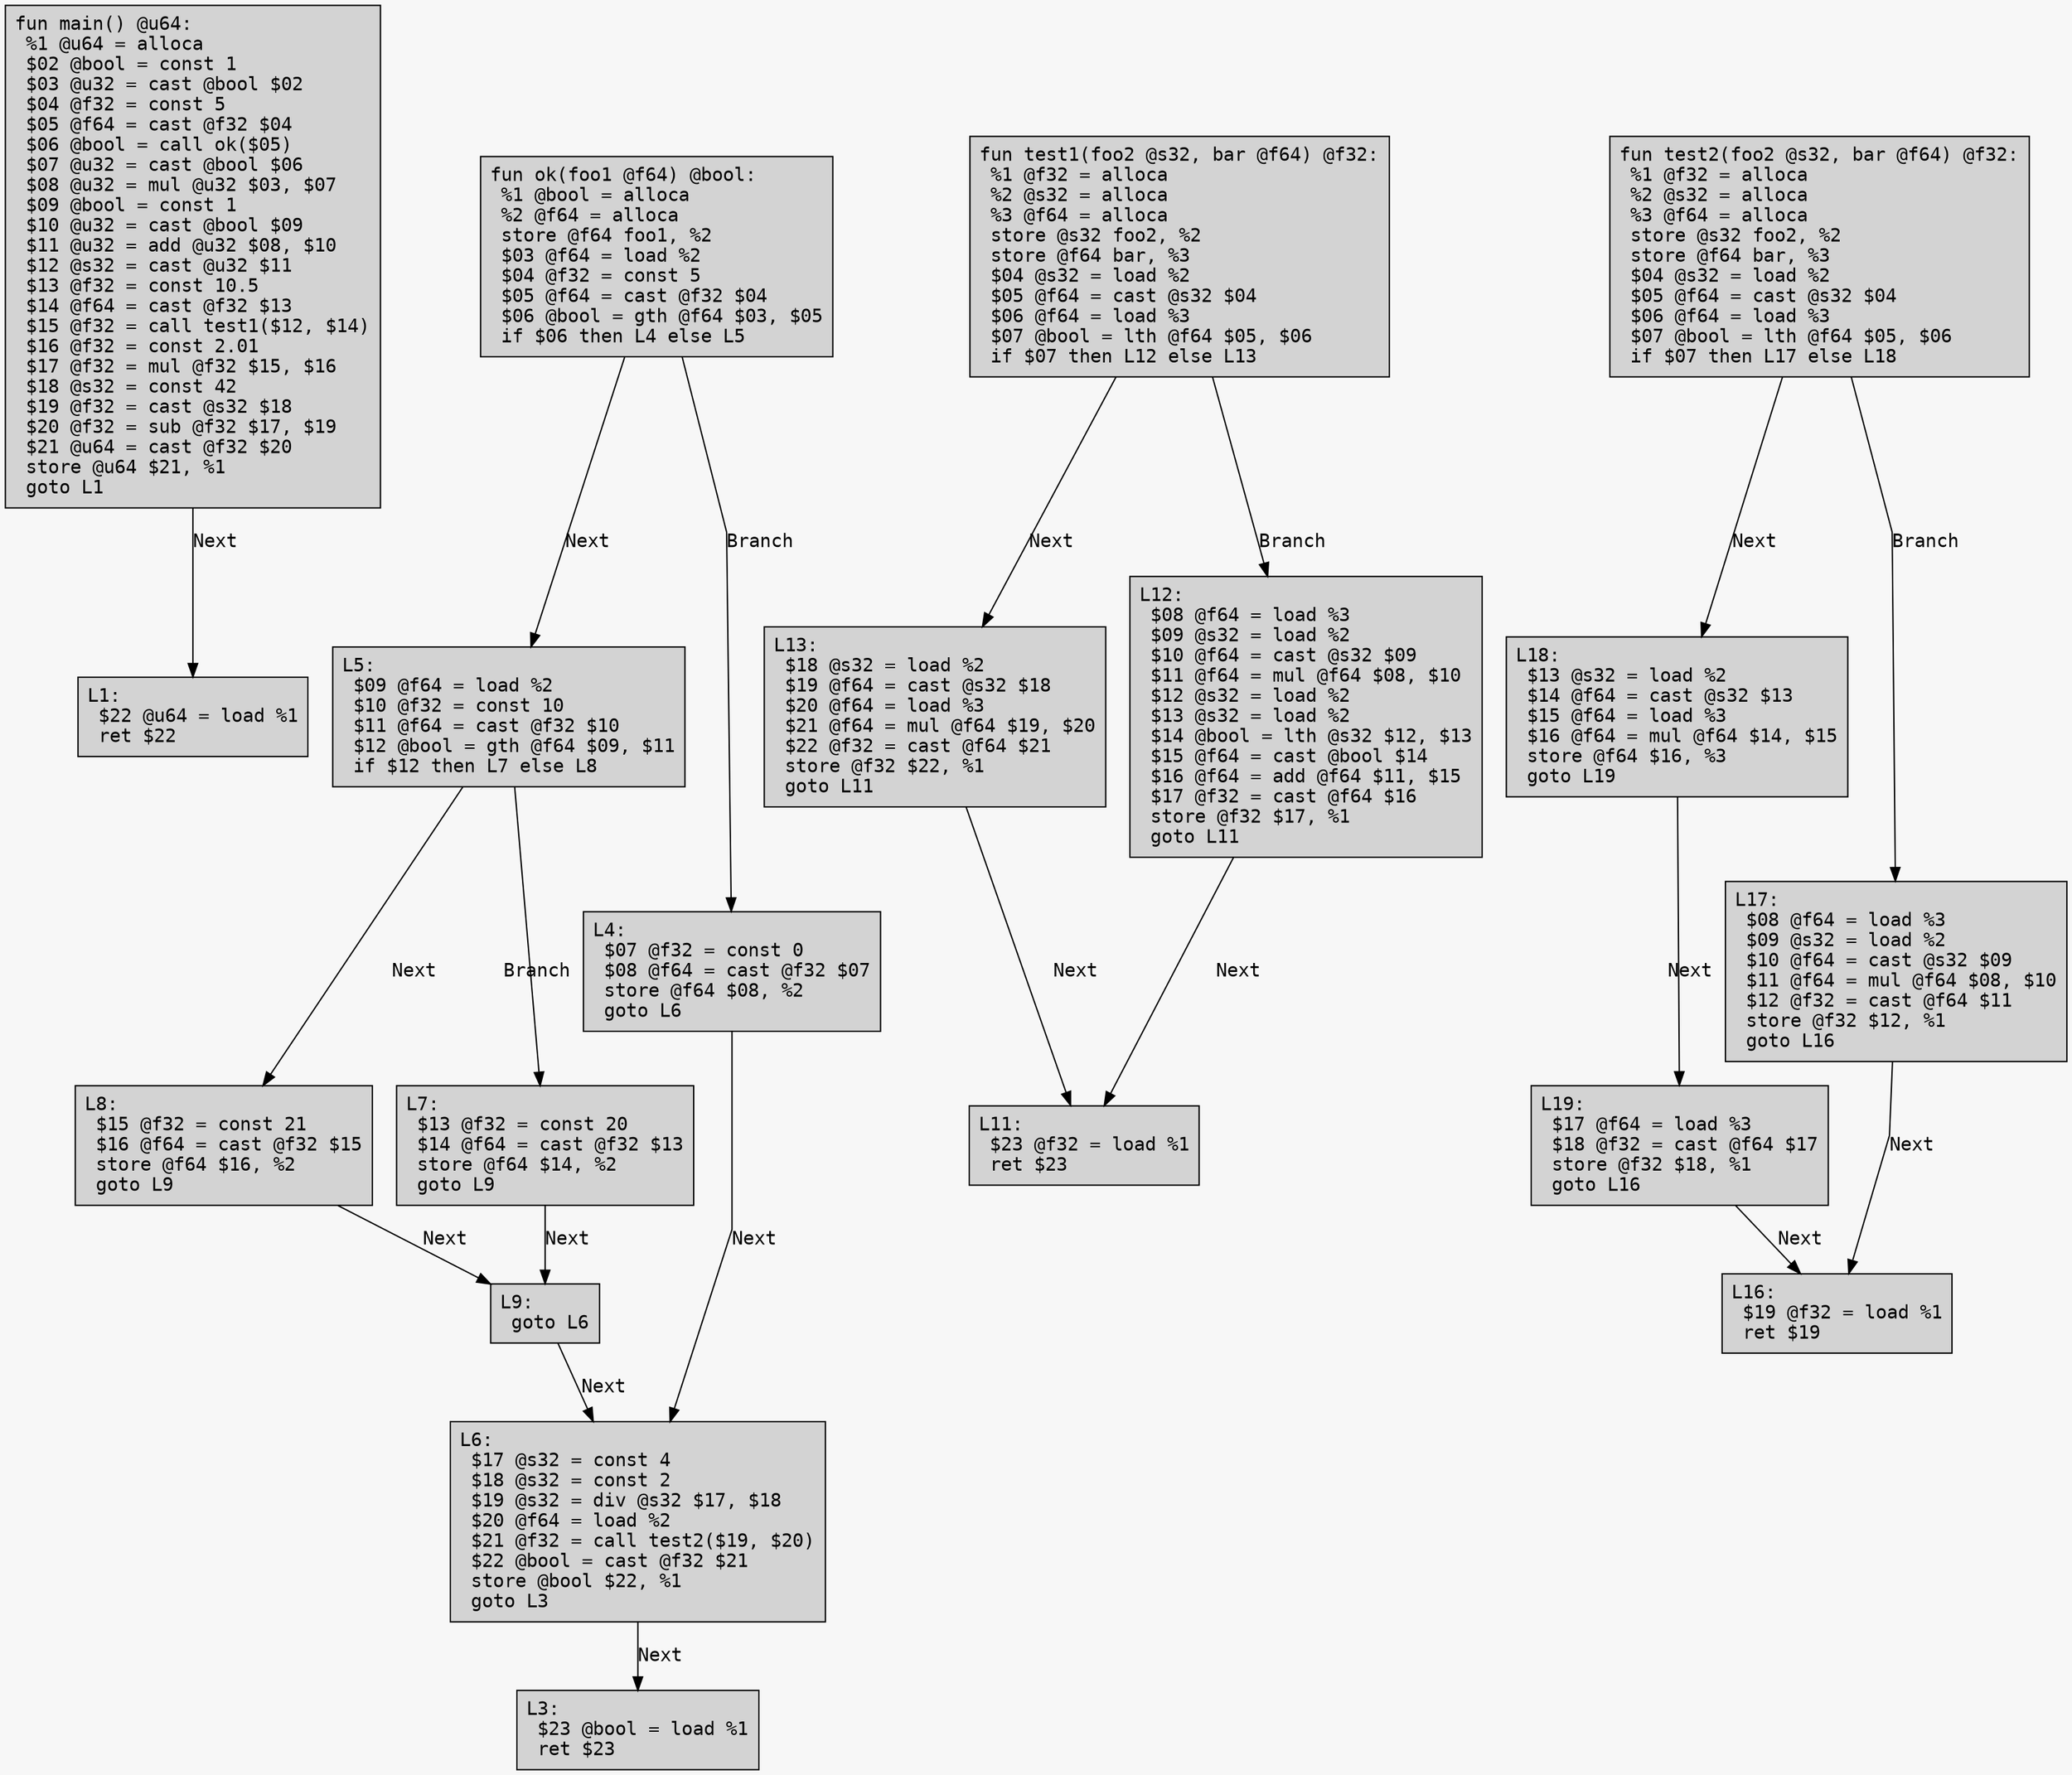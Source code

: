 digraph CFG {
	graph [fontname = "Monospace"];
	node  [fontname = "Monospace", shape=box, style=filled, margin=0.1];
	edge  [fontname = "Monospace"];
	bgcolor = "#f7f7f7";
	splines = false;

	L0 [label="fun main() @u64:\l %1 @u64 = alloca\l $02 @bool = const 1\l $03 @u32 = cast @bool $02\l $04 @f32 = const 5\l $05 @f64 = cast @f32 $04\l $06 @bool = call ok($05)\l $07 @u32 = cast @bool $06\l $08 @u32 = mul @u32 $03, $07\l $09 @bool = const 1\l $10 @u32 = cast @bool $09\l $11 @u32 = add @u32 $08, $10\l $12 @s32 = cast @u32 $11\l $13 @f32 = const 10.5\l $14 @f64 = cast @f32 $13\l $15 @f32 = call test1($12, $14)\l $16 @f32 = const 2.01\l $17 @f32 = mul @f32 $15, $16\l $18 @s32 = const 42\l $19 @f32 = cast @s32 $18\l $20 @f32 = sub @f32 $17, $19\l $21 @u64 = cast @f32 $20\l store @u64 $21, %1\l goto L1\l"];
	L0 -> L1 [label="Next"];
	L1 [label="L1:\l $22 @u64 = load %1\l ret $22\l"];
	L2 [label="fun ok(foo1 @f64) @bool:\l %1 @bool = alloca\l %2 @f64 = alloca\l store @f64 foo1, %2\l $03 @f64 = load %2\l $04 @f32 = const 5\l $05 @f64 = cast @f32 $04\l $06 @bool = gth @f64 $03, $05\l if $06 then L4 else L5\l"];
	L2 -> L5 [label="Next"];
	L2 -> L4 [label="Branch"];
	L5 [label="L5:\l $09 @f64 = load %2\l $10 @f32 = const 10\l $11 @f64 = cast @f32 $10\l $12 @bool = gth @f64 $09, $11\l if $12 then L7 else L8\l"];
	L5 -> L8 [label="Next"];
	L5 -> L7 [label="Branch"];
	L8 [label="L8:\l $15 @f32 = const 21\l $16 @f64 = cast @f32 $15\l store @f64 $16, %2\l goto L9\l"];
	L8 -> L9 [label="Next"];
	L9 [label="L9:\l goto L6\l"];
	L9 -> L6 [label="Next"];
	L6 [label="L6:\l $17 @s32 = const 4\l $18 @s32 = const 2\l $19 @s32 = div @s32 $17, $18\l $20 @f64 = load %2\l $21 @f32 = call test2($19, $20)\l $22 @bool = cast @f32 $21\l store @bool $22, %1\l goto L3\l"];
	L6 -> L3 [label="Next"];
	L7 [label="L7:\l $13 @f32 = const 20\l $14 @f64 = cast @f32 $13\l store @f64 $14, %2\l goto L9\l"];
	L7 -> L9 [label="Next"];
	L4 [label="L4:\l $07 @f32 = const 0\l $08 @f64 = cast @f32 $07\l store @f64 $08, %2\l goto L6\l"];
	L4 -> L6 [label="Next"];
	L3 [label="L3:\l $23 @bool = load %1\l ret $23\l"];
	L10 [label="fun test1(foo2 @s32, bar @f64) @f32:\l %1 @f32 = alloca\l %2 @s32 = alloca\l %3 @f64 = alloca\l store @s32 foo2, %2\l store @f64 bar, %3\l $04 @s32 = load %2\l $05 @f64 = cast @s32 $04\l $06 @f64 = load %3\l $07 @bool = lth @f64 $05, $06\l if $07 then L12 else L13\l"];
	L10 -> L13 [label="Next"];
	L10 -> L12 [label="Branch"];
	L13 [label="L13:\l $18 @s32 = load %2\l $19 @f64 = cast @s32 $18\l $20 @f64 = load %3\l $21 @f64 = mul @f64 $19, $20\l $22 @f32 = cast @f64 $21\l store @f32 $22, %1\l goto L11\l"];
	L13 -> L11 [label="Next"];
	L12 [label="L12:\l $08 @f64 = load %3\l $09 @s32 = load %2\l $10 @f64 = cast @s32 $09\l $11 @f64 = mul @f64 $08, $10\l $12 @s32 = load %2\l $13 @s32 = load %2\l $14 @bool = lth @s32 $12, $13\l $15 @f64 = cast @bool $14\l $16 @f64 = add @f64 $11, $15\l $17 @f32 = cast @f64 $16\l store @f32 $17, %1\l goto L11\l"];
	L12 -> L11 [label="Next"];
	L11 [label="L11:\l $23 @f32 = load %1\l ret $23\l"];
	L15 [label="fun test2(foo2 @s32, bar @f64) @f32:\l %1 @f32 = alloca\l %2 @s32 = alloca\l %3 @f64 = alloca\l store @s32 foo2, %2\l store @f64 bar, %3\l $04 @s32 = load %2\l $05 @f64 = cast @s32 $04\l $06 @f64 = load %3\l $07 @bool = lth @f64 $05, $06\l if $07 then L17 else L18\l"];
	L15 -> L18 [label="Next"];
	L15 -> L17 [label="Branch"];
	L18 [label="L18:\l $13 @s32 = load %2\l $14 @f64 = cast @s32 $13\l $15 @f64 = load %3\l $16 @f64 = mul @f64 $14, $15\l store @f64 $16, %3\l goto L19\l"];
	L18 -> L19 [label="Next"];
	L19 [label="L19:\l $17 @f64 = load %3\l $18 @f32 = cast @f64 $17\l store @f32 $18, %1\l goto L16\l"];
	L19 -> L16 [label="Next"];
	L17 [label="L17:\l $08 @f64 = load %3\l $09 @s32 = load %2\l $10 @f64 = cast @s32 $09\l $11 @f64 = mul @f64 $08, $10\l $12 @f32 = cast @f64 $11\l store @f32 $12, %1\l goto L16\l"];
	L17 -> L16 [label="Next"];
	L16 [label="L16:\l $19 @f32 = load %1\l ret $19\l"];
}
